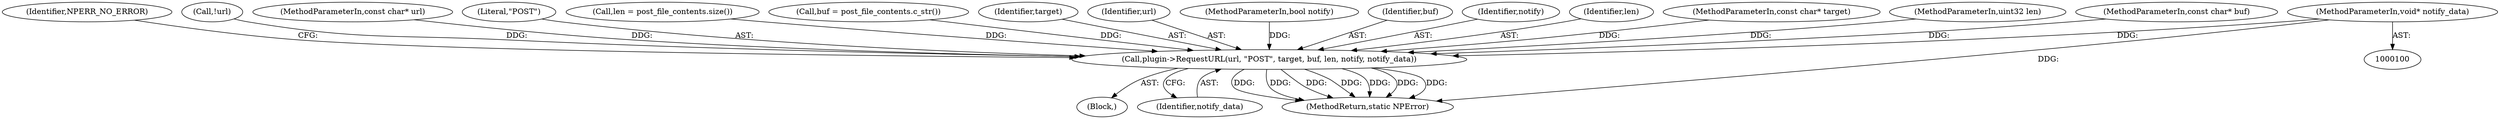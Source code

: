 digraph "0_Chrome_ea3d1d84be3d6f97bf50e76511c9e26af6895533_24@pointer" {
"1000108" [label="(MethodParameterIn,void* notify_data)"];
"1000197" [label="(Call,plugin->RequestURL(url, \"POST\", target, buf, len, notify, notify_data))"];
"1000108" [label="(MethodParameterIn,void* notify_data)"];
"1000206" [label="(Identifier,NPERR_NO_ERROR)"];
"1000109" [label="(Block,)"];
"1000111" [label="(Call,!url)"];
"1000102" [label="(MethodParameterIn,const char* url)"];
"1000204" [label="(Identifier,notify_data)"];
"1000199" [label="(Literal,\"POST\")"];
"1000197" [label="(Call,plugin->RequestURL(url, \"POST\", target, buf, len, notify, notify_data))"];
"1000194" [label="(Call,len = post_file_contents.size())"];
"1000207" [label="(MethodReturn,static NPError)"];
"1000191" [label="(Call,buf = post_file_contents.c_str())"];
"1000200" [label="(Identifier,target)"];
"1000198" [label="(Identifier,url)"];
"1000107" [label="(MethodParameterIn,bool notify)"];
"1000201" [label="(Identifier,buf)"];
"1000203" [label="(Identifier,notify)"];
"1000202" [label="(Identifier,len)"];
"1000103" [label="(MethodParameterIn,const char* target)"];
"1000104" [label="(MethodParameterIn,uint32 len)"];
"1000105" [label="(MethodParameterIn,const char* buf)"];
"1000108" -> "1000100"  [label="AST: "];
"1000108" -> "1000207"  [label="DDG: "];
"1000108" -> "1000197"  [label="DDG: "];
"1000197" -> "1000109"  [label="AST: "];
"1000197" -> "1000204"  [label="CFG: "];
"1000198" -> "1000197"  [label="AST: "];
"1000199" -> "1000197"  [label="AST: "];
"1000200" -> "1000197"  [label="AST: "];
"1000201" -> "1000197"  [label="AST: "];
"1000202" -> "1000197"  [label="AST: "];
"1000203" -> "1000197"  [label="AST: "];
"1000204" -> "1000197"  [label="AST: "];
"1000206" -> "1000197"  [label="CFG: "];
"1000197" -> "1000207"  [label="DDG: "];
"1000197" -> "1000207"  [label="DDG: "];
"1000197" -> "1000207"  [label="DDG: "];
"1000197" -> "1000207"  [label="DDG: "];
"1000197" -> "1000207"  [label="DDG: "];
"1000197" -> "1000207"  [label="DDG: "];
"1000197" -> "1000207"  [label="DDG: "];
"1000111" -> "1000197"  [label="DDG: "];
"1000102" -> "1000197"  [label="DDG: "];
"1000103" -> "1000197"  [label="DDG: "];
"1000191" -> "1000197"  [label="DDG: "];
"1000105" -> "1000197"  [label="DDG: "];
"1000194" -> "1000197"  [label="DDG: "];
"1000104" -> "1000197"  [label="DDG: "];
"1000107" -> "1000197"  [label="DDG: "];
}

